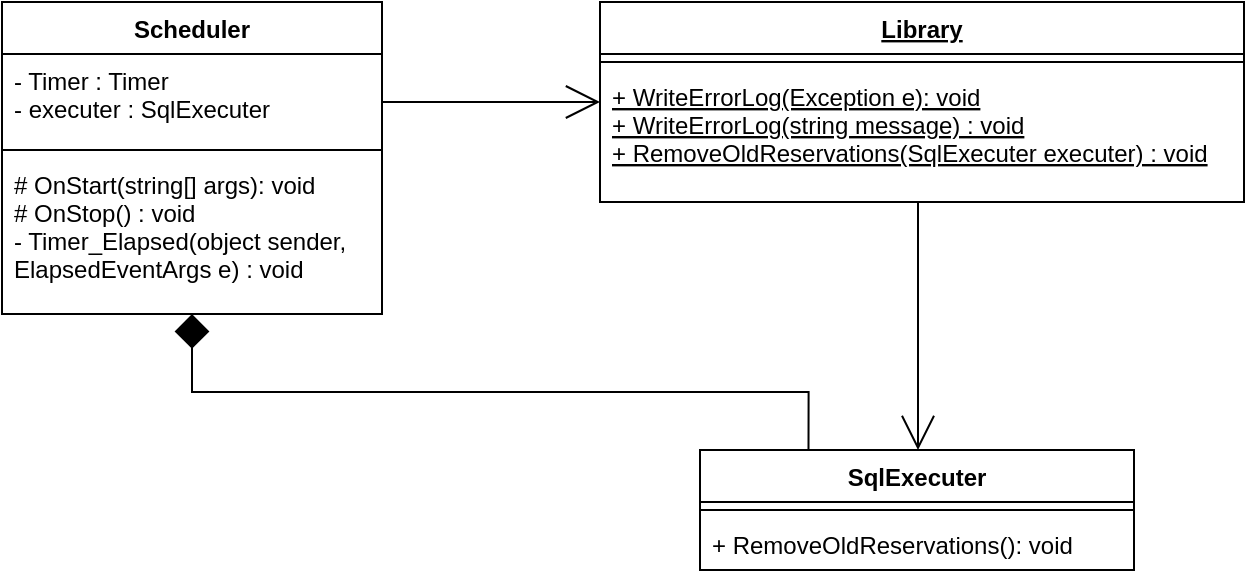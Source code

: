 <mxfile version="13.11.0" type="device"><diagram id="32RPZLynLmTi8ZLlX7OK" name="Page-1"><mxGraphModel dx="813" dy="421" grid="0" gridSize="10" guides="1" tooltips="1" connect="1" arrows="1" fold="1" page="1" pageScale="1" pageWidth="827" pageHeight="1169" math="0" shadow="0"><root><mxCell id="0"/><mxCell id="1" parent="0"/><mxCell id="MnMdvp_TqkQbwFMZzgyN-128" value="Scheduler" style="swimlane;fontStyle=1;align=center;verticalAlign=top;childLayout=stackLayout;horizontal=1;startSize=26;horizontalStack=0;resizeParent=1;resizeParentMax=0;resizeLast=0;collapsible=1;marginBottom=0;" vertex="1" parent="1"><mxGeometry x="84" y="121" width="190" height="156" as="geometry"/></mxCell><mxCell id="MnMdvp_TqkQbwFMZzgyN-129" value="- Timer : Timer&#10;- executer : SqlExecuter" style="text;strokeColor=none;fillColor=none;align=left;verticalAlign=top;spacingLeft=4;spacingRight=4;overflow=hidden;rotatable=0;points=[[0,0.5],[1,0.5]];portConstraint=eastwest;" vertex="1" parent="MnMdvp_TqkQbwFMZzgyN-128"><mxGeometry y="26" width="190" height="44" as="geometry"/></mxCell><mxCell id="MnMdvp_TqkQbwFMZzgyN-130" value="" style="line;strokeWidth=1;fillColor=none;align=left;verticalAlign=middle;spacingTop=-1;spacingLeft=3;spacingRight=3;rotatable=0;labelPosition=right;points=[];portConstraint=eastwest;" vertex="1" parent="MnMdvp_TqkQbwFMZzgyN-128"><mxGeometry y="70" width="190" height="8" as="geometry"/></mxCell><mxCell id="MnMdvp_TqkQbwFMZzgyN-131" value="# OnStart(string[] args): void&#10;# OnStop() : void&#10;- Timer_Elapsed(object sender, &#10;ElapsedEventArgs e) : void" style="text;strokeColor=none;fillColor=none;align=left;verticalAlign=top;spacingLeft=4;spacingRight=4;overflow=hidden;rotatable=0;points=[[0,0.5],[1,0.5]];portConstraint=eastwest;" vertex="1" parent="MnMdvp_TqkQbwFMZzgyN-128"><mxGeometry y="78" width="190" height="78" as="geometry"/></mxCell><mxCell id="MnMdvp_TqkQbwFMZzgyN-132" value="Library" style="swimlane;fontStyle=5;align=center;verticalAlign=top;childLayout=stackLayout;horizontal=1;startSize=26;horizontalStack=0;resizeParent=1;resizeParentMax=0;resizeLast=0;collapsible=1;marginBottom=0;" vertex="1" parent="1"><mxGeometry x="383" y="121" width="322" height="100" as="geometry"/></mxCell><mxCell id="MnMdvp_TqkQbwFMZzgyN-134" value="" style="line;strokeWidth=1;fillColor=none;align=left;verticalAlign=middle;spacingTop=-1;spacingLeft=3;spacingRight=3;rotatable=0;labelPosition=right;points=[];portConstraint=eastwest;" vertex="1" parent="MnMdvp_TqkQbwFMZzgyN-132"><mxGeometry y="26" width="322" height="8" as="geometry"/></mxCell><mxCell id="MnMdvp_TqkQbwFMZzgyN-135" value="+ WriteErrorLog(Exception e): void&#10;+ WriteErrorLog(string message) : void&#10;+ RemoveOldReservations(SqlExecuter executer) : void" style="text;strokeColor=none;fillColor=none;align=left;verticalAlign=top;spacingLeft=4;spacingRight=4;overflow=hidden;rotatable=0;points=[[0,0.5],[1,0.5]];portConstraint=eastwest;fontStyle=4" vertex="1" parent="MnMdvp_TqkQbwFMZzgyN-132"><mxGeometry y="34" width="322" height="66" as="geometry"/></mxCell><mxCell id="MnMdvp_TqkQbwFMZzgyN-141" style="edgeStyle=orthogonalEdgeStyle;rounded=0;orthogonalLoop=1;jettySize=auto;html=1;exitX=0.25;exitY=0;exitDx=0;exitDy=0;endArrow=diamond;endFill=1;endSize=15;" edge="1" parent="1" source="MnMdvp_TqkQbwFMZzgyN-136" target="MnMdvp_TqkQbwFMZzgyN-128"><mxGeometry relative="1" as="geometry"/></mxCell><mxCell id="MnMdvp_TqkQbwFMZzgyN-136" value="SqlExecuter" style="swimlane;fontStyle=1;align=center;verticalAlign=top;childLayout=stackLayout;horizontal=1;startSize=26;horizontalStack=0;resizeParent=1;resizeParentMax=0;resizeLast=0;collapsible=1;marginBottom=0;" vertex="1" parent="1"><mxGeometry x="433" y="345" width="217" height="60" as="geometry"/></mxCell><mxCell id="MnMdvp_TqkQbwFMZzgyN-138" value="" style="line;strokeWidth=1;fillColor=none;align=left;verticalAlign=middle;spacingTop=-1;spacingLeft=3;spacingRight=3;rotatable=0;labelPosition=right;points=[];portConstraint=eastwest;" vertex="1" parent="MnMdvp_TqkQbwFMZzgyN-136"><mxGeometry y="26" width="217" height="8" as="geometry"/></mxCell><mxCell id="MnMdvp_TqkQbwFMZzgyN-139" value="+ RemoveOldReservations(): void" style="text;strokeColor=none;fillColor=none;align=left;verticalAlign=top;spacingLeft=4;spacingRight=4;overflow=hidden;rotatable=0;points=[[0,0.5],[1,0.5]];portConstraint=eastwest;" vertex="1" parent="MnMdvp_TqkQbwFMZzgyN-136"><mxGeometry y="34" width="217" height="26" as="geometry"/></mxCell><mxCell id="MnMdvp_TqkQbwFMZzgyN-142" style="edgeStyle=orthogonalEdgeStyle;rounded=0;orthogonalLoop=1;jettySize=auto;html=1;exitX=1;exitY=0.5;exitDx=0;exitDy=0;endArrow=open;endFill=0;endSize=15;" edge="1" parent="1" source="MnMdvp_TqkQbwFMZzgyN-129" target="MnMdvp_TqkQbwFMZzgyN-132"><mxGeometry relative="1" as="geometry"><Array as="points"><mxPoint x="274" y="171"/></Array></mxGeometry></mxCell><mxCell id="MnMdvp_TqkQbwFMZzgyN-143" style="edgeStyle=orthogonalEdgeStyle;rounded=0;orthogonalLoop=1;jettySize=auto;html=1;endArrow=open;endFill=0;endSize=15;" edge="1" parent="1" source="MnMdvp_TqkQbwFMZzgyN-132" target="MnMdvp_TqkQbwFMZzgyN-136"><mxGeometry relative="1" as="geometry"><Array as="points"><mxPoint x="542" y="278"/><mxPoint x="542" y="278"/></Array></mxGeometry></mxCell></root></mxGraphModel></diagram></mxfile>